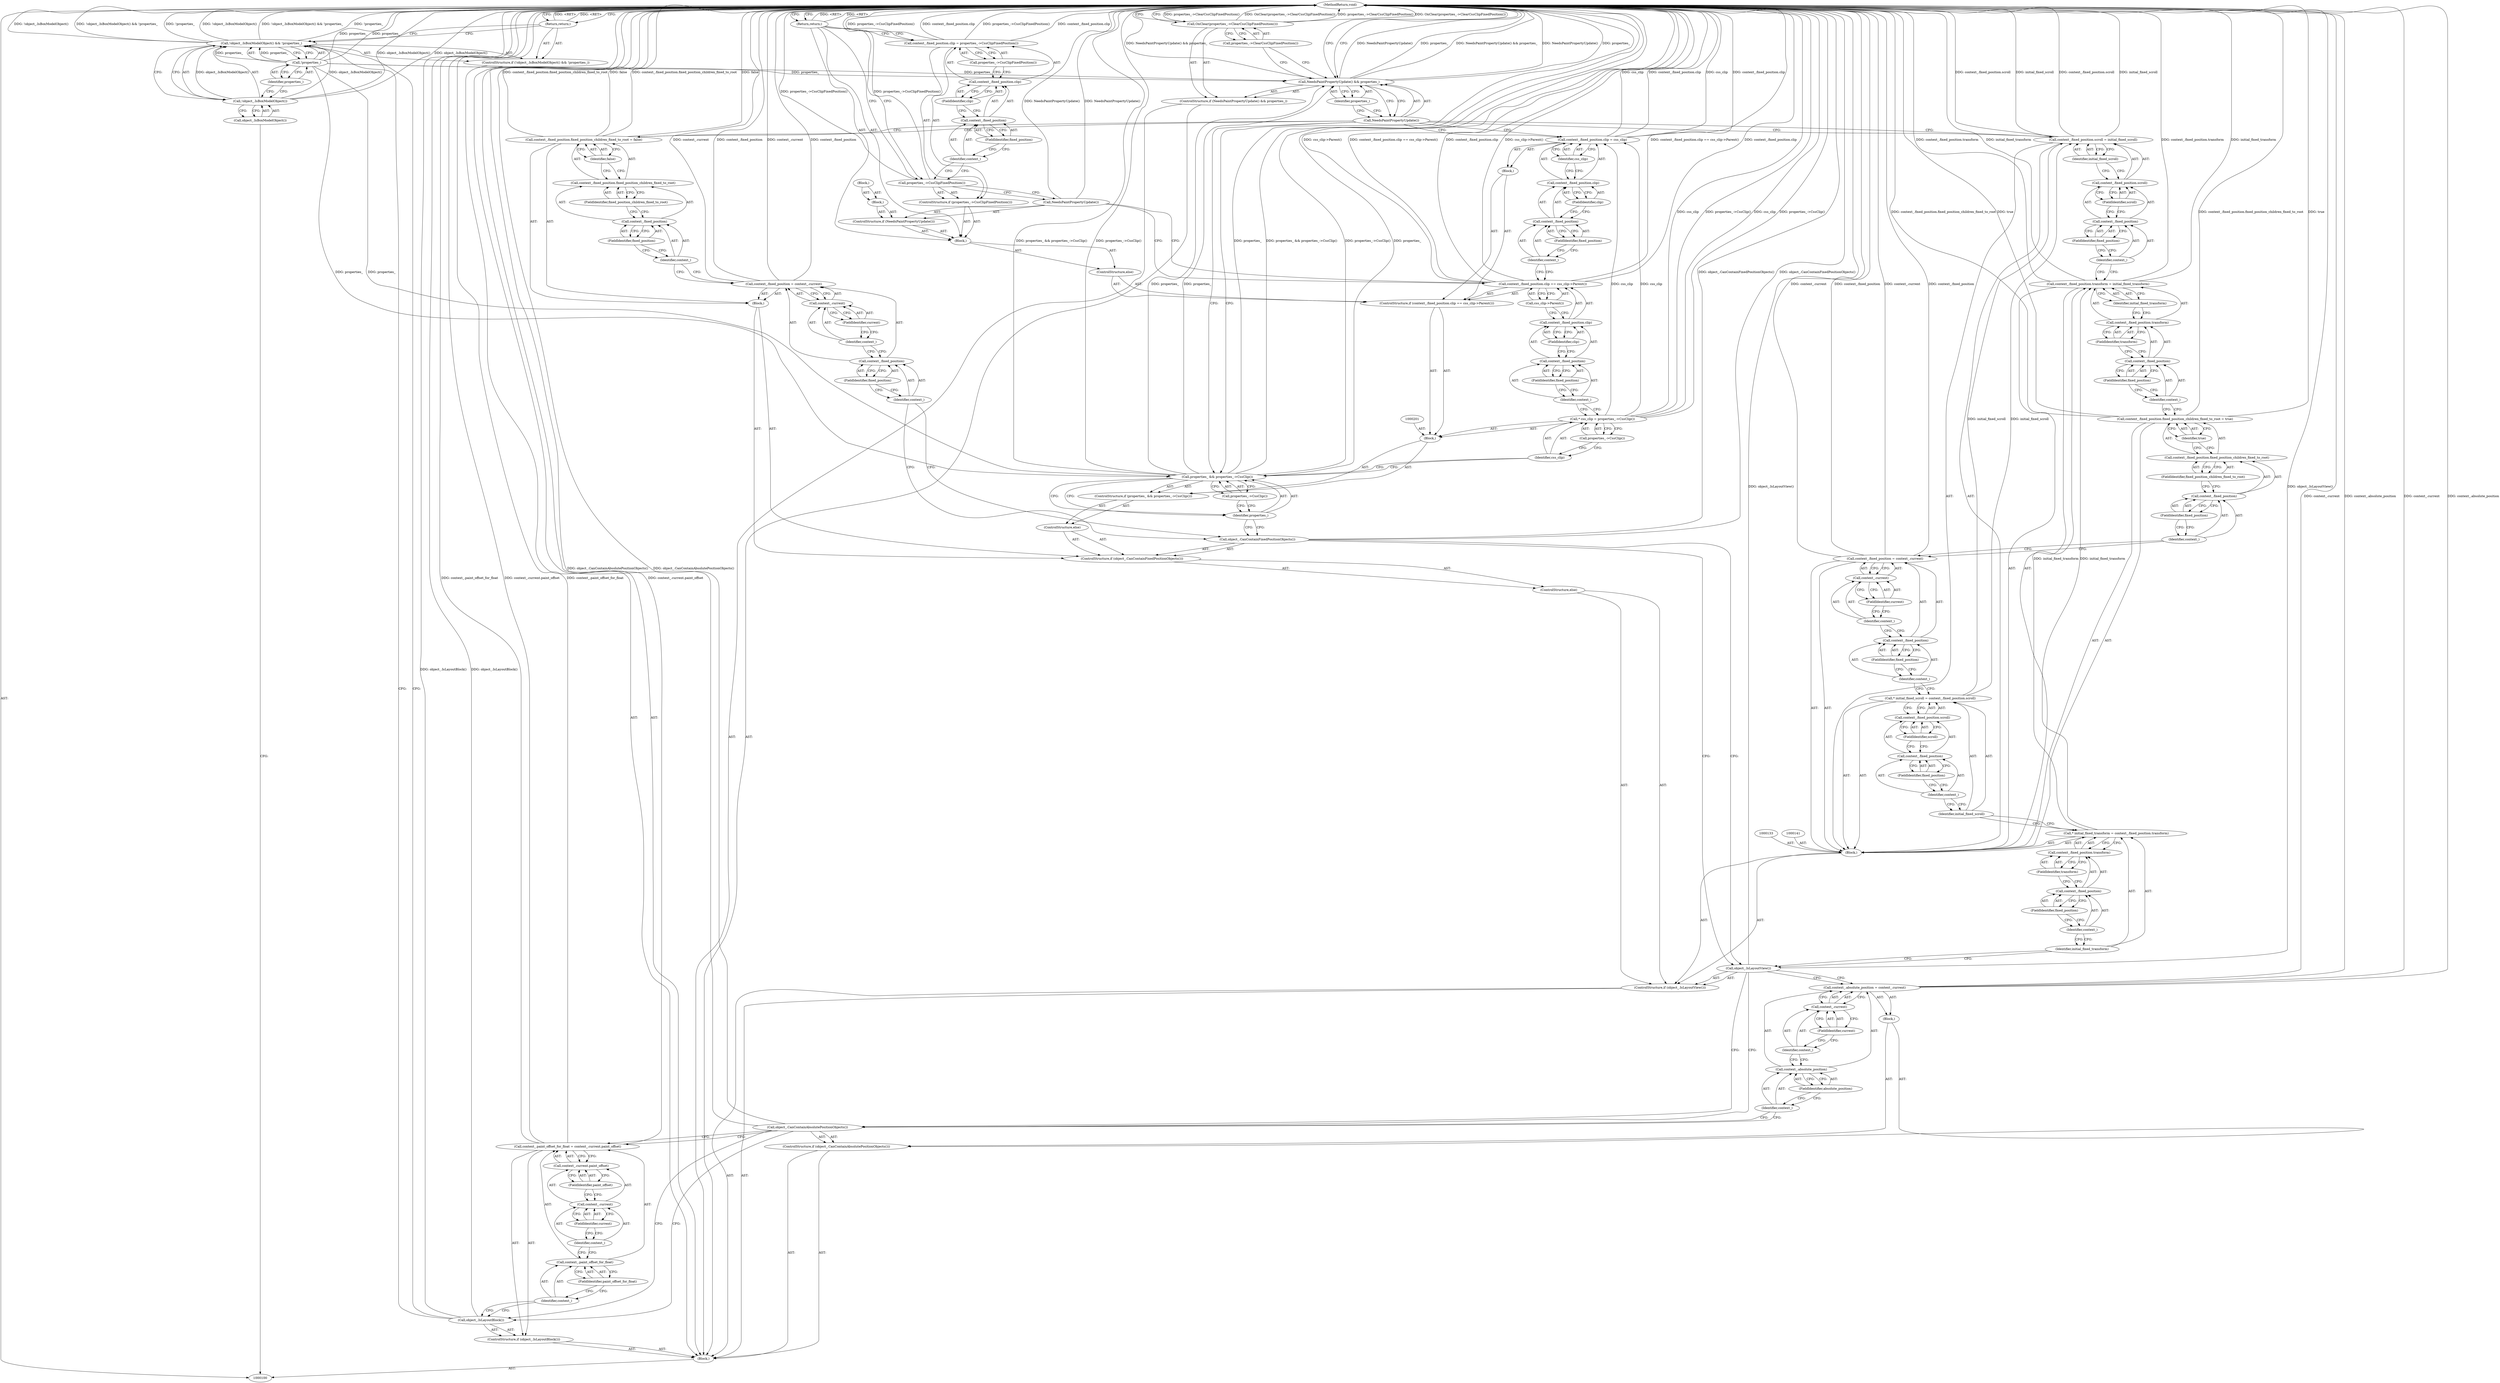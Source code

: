 digraph "0_Chrome_f911e11e7f6b5c0d6f5ee694a9871de6619889f7_8" {
"1000243" [label="(MethodReturn,void)"];
"1000101" [label="(Block,)"];
"1000130" [label="(ControlStructure,if (object_.IsLayoutView()))"];
"1000131" [label="(Call,object_.IsLayoutView())"];
"1000134" [label="(Call,* initial_fixed_transform = context_.fixed_position.transform)"];
"1000135" [label="(Identifier,initial_fixed_transform)"];
"1000136" [label="(Call,context_.fixed_position.transform)"];
"1000137" [label="(Call,context_.fixed_position)"];
"1000138" [label="(Identifier,context_)"];
"1000139" [label="(FieldIdentifier,fixed_position)"];
"1000140" [label="(FieldIdentifier,transform)"];
"1000142" [label="(Call,* initial_fixed_scroll = context_.fixed_position.scroll)"];
"1000143" [label="(Identifier,initial_fixed_scroll)"];
"1000144" [label="(Call,context_.fixed_position.scroll)"];
"1000145" [label="(Call,context_.fixed_position)"];
"1000146" [label="(Identifier,context_)"];
"1000132" [label="(Block,)"];
"1000147" [label="(FieldIdentifier,fixed_position)"];
"1000148" [label="(FieldIdentifier,scroll)"];
"1000152" [label="(FieldIdentifier,fixed_position)"];
"1000153" [label="(Call,context_.current)"];
"1000154" [label="(Identifier,context_)"];
"1000155" [label="(FieldIdentifier,current)"];
"1000149" [label="(Call,context_.fixed_position = context_.current)"];
"1000150" [label="(Call,context_.fixed_position)"];
"1000151" [label="(Identifier,context_)"];
"1000160" [label="(FieldIdentifier,fixed_position)"];
"1000161" [label="(FieldIdentifier,fixed_position_children_fixed_to_root)"];
"1000156" [label="(Call,context_.fixed_position.fixed_position_children_fixed_to_root = true)"];
"1000157" [label="(Call,context_.fixed_position.fixed_position_children_fixed_to_root)"];
"1000158" [label="(Call,context_.fixed_position)"];
"1000159" [label="(Identifier,context_)"];
"1000162" [label="(Identifier,true)"];
"1000167" [label="(FieldIdentifier,fixed_position)"];
"1000168" [label="(FieldIdentifier,transform)"];
"1000163" [label="(Call,context_.fixed_position.transform = initial_fixed_transform)"];
"1000164" [label="(Call,context_.fixed_position.transform)"];
"1000165" [label="(Call,context_.fixed_position)"];
"1000166" [label="(Identifier,context_)"];
"1000169" [label="(Identifier,initial_fixed_transform)"];
"1000102" [label="(ControlStructure,if (!object_.IsBoxModelObject() && !properties_))"];
"1000106" [label="(Call,!properties_)"];
"1000107" [label="(Identifier,properties_)"];
"1000103" [label="(Call,!object_.IsBoxModelObject() && !properties_)"];
"1000104" [label="(Call,!object_.IsBoxModelObject())"];
"1000105" [label="(Call,object_.IsBoxModelObject())"];
"1000174" [label="(FieldIdentifier,fixed_position)"];
"1000175" [label="(FieldIdentifier,scroll)"];
"1000176" [label="(Identifier,initial_fixed_scroll)"];
"1000170" [label="(Call,context_.fixed_position.scroll = initial_fixed_scroll)"];
"1000171" [label="(Call,context_.fixed_position.scroll)"];
"1000172" [label="(Call,context_.fixed_position)"];
"1000173" [label="(Identifier,context_)"];
"1000179" [label="(Call,object_.CanContainFixedPositionObjects())"];
"1000177" [label="(ControlStructure,else)"];
"1000180" [label="(Block,)"];
"1000178" [label="(ControlStructure,if (object_.CanContainFixedPositionObjects()))"];
"1000184" [label="(FieldIdentifier,fixed_position)"];
"1000185" [label="(Call,context_.current)"];
"1000186" [label="(Identifier,context_)"];
"1000187" [label="(FieldIdentifier,current)"];
"1000181" [label="(Call,context_.fixed_position = context_.current)"];
"1000182" [label="(Call,context_.fixed_position)"];
"1000183" [label="(Identifier,context_)"];
"1000192" [label="(FieldIdentifier,fixed_position)"];
"1000193" [label="(FieldIdentifier,fixed_position_children_fixed_to_root)"];
"1000188" [label="(Call,context_.fixed_position.fixed_position_children_fixed_to_root = false)"];
"1000189" [label="(Call,context_.fixed_position.fixed_position_children_fixed_to_root)"];
"1000190" [label="(Call,context_.fixed_position)"];
"1000191" [label="(Identifier,context_)"];
"1000194" [label="(Identifier,false)"];
"1000197" [label="(Call,properties_ && properties_->CssClip())"];
"1000198" [label="(Identifier,properties_)"];
"1000199" [label="(Call,properties_->CssClip())"];
"1000195" [label="(ControlStructure,else)"];
"1000196" [label="(ControlStructure,if (properties_ && properties_->CssClip()))"];
"1000203" [label="(Identifier,css_clip)"];
"1000204" [label="(Call,properties_->CssClip())"];
"1000200" [label="(Block,)"];
"1000202" [label="(Call,* css_clip = properties_->CssClip())"];
"1000210" [label="(FieldIdentifier,fixed_position)"];
"1000211" [label="(FieldIdentifier,clip)"];
"1000205" [label="(ControlStructure,if (context_.fixed_position.clip == css_clip->Parent()))"];
"1000212" [label="(Call,css_clip->Parent())"];
"1000213" [label="(Block,)"];
"1000206" [label="(Call,context_.fixed_position.clip == css_clip->Parent())"];
"1000207" [label="(Call,context_.fixed_position.clip)"];
"1000208" [label="(Call,context_.fixed_position)"];
"1000209" [label="(Identifier,context_)"];
"1000218" [label="(FieldIdentifier,fixed_position)"];
"1000219" [label="(FieldIdentifier,clip)"];
"1000220" [label="(Identifier,css_clip)"];
"1000214" [label="(Call,context_.fixed_position.clip = css_clip)"];
"1000215" [label="(Call,context_.fixed_position.clip)"];
"1000216" [label="(Call,context_.fixed_position)"];
"1000217" [label="(Identifier,context_)"];
"1000222" [label="(Block,)"];
"1000221" [label="(ControlStructure,else)"];
"1000108" [label="(Return,return;)"];
"1000224" [label="(Call,NeedsPaintPropertyUpdate())"];
"1000225" [label="(Block,)"];
"1000223" [label="(ControlStructure,if (NeedsPaintPropertyUpdate()))"];
"1000226" [label="(Block,)"];
"1000228" [label="(Call,properties_->CssClipFixedPosition())"];
"1000227" [label="(ControlStructure,if (properties_->CssClipFixedPosition()))"];
"1000233" [label="(FieldIdentifier,fixed_position)"];
"1000234" [label="(FieldIdentifier,clip)"];
"1000235" [label="(Call,properties_->CssClipFixedPosition())"];
"1000229" [label="(Call,context_.fixed_position.clip = properties_->CssClipFixedPosition())"];
"1000230" [label="(Call,context_.fixed_position.clip)"];
"1000231" [label="(Call,context_.fixed_position)"];
"1000232" [label="(Identifier,context_)"];
"1000236" [label="(Return,return;)"];
"1000237" [label="(ControlStructure,if (NeedsPaintPropertyUpdate() && properties_))"];
"1000240" [label="(Identifier,properties_)"];
"1000238" [label="(Call,NeedsPaintPropertyUpdate() && properties_)"];
"1000239" [label="(Call,NeedsPaintPropertyUpdate())"];
"1000242" [label="(Call,properties_->ClearCssClipFixedPosition())"];
"1000241" [label="(Call,OnClear(properties_->ClearCssClipFixedPosition()))"];
"1000109" [label="(ControlStructure,if (object_.IsLayoutBlock()))"];
"1000110" [label="(Call,object_.IsLayoutBlock())"];
"1000114" [label="(FieldIdentifier,paint_offset_for_float)"];
"1000115" [label="(Call,context_.current.paint_offset)"];
"1000116" [label="(Call,context_.current)"];
"1000117" [label="(Identifier,context_)"];
"1000111" [label="(Call,context_.paint_offset_for_float = context_.current.paint_offset)"];
"1000112" [label="(Call,context_.paint_offset_for_float)"];
"1000113" [label="(Identifier,context_)"];
"1000118" [label="(FieldIdentifier,current)"];
"1000119" [label="(FieldIdentifier,paint_offset)"];
"1000120" [label="(ControlStructure,if (object_.CanContainAbsolutePositionObjects()))"];
"1000122" [label="(Block,)"];
"1000121" [label="(Call,object_.CanContainAbsolutePositionObjects())"];
"1000126" [label="(FieldIdentifier,absolute_position)"];
"1000127" [label="(Call,context_.current)"];
"1000128" [label="(Identifier,context_)"];
"1000123" [label="(Call,context_.absolute_position = context_.current)"];
"1000124" [label="(Call,context_.absolute_position)"];
"1000125" [label="(Identifier,context_)"];
"1000129" [label="(FieldIdentifier,current)"];
"1000243" -> "1000100"  [label="AST: "];
"1000243" -> "1000108"  [label="CFG: "];
"1000243" -> "1000236"  [label="CFG: "];
"1000243" -> "1000241"  [label="CFG: "];
"1000243" -> "1000238"  [label="CFG: "];
"1000236" -> "1000243"  [label="DDG: <RET>"];
"1000108" -> "1000243"  [label="DDG: <RET>"];
"1000163" -> "1000243"  [label="DDG: context_.fixed_position.transform"];
"1000163" -> "1000243"  [label="DDG: initial_fixed_transform"];
"1000188" -> "1000243"  [label="DDG: false"];
"1000188" -> "1000243"  [label="DDG: context_.fixed_position.fixed_position_children_fixed_to_root"];
"1000181" -> "1000243"  [label="DDG: context_.current"];
"1000181" -> "1000243"  [label="DDG: context_.fixed_position"];
"1000156" -> "1000243"  [label="DDG: context_.fixed_position.fixed_position_children_fixed_to_root"];
"1000156" -> "1000243"  [label="DDG: true"];
"1000104" -> "1000243"  [label="DDG: object_.IsBoxModelObject()"];
"1000111" -> "1000243"  [label="DDG: context_.paint_offset_for_float"];
"1000111" -> "1000243"  [label="DDG: context_.current.paint_offset"];
"1000206" -> "1000243"  [label="DDG: css_clip->Parent()"];
"1000206" -> "1000243"  [label="DDG: context_.fixed_position.clip == css_clip->Parent()"];
"1000206" -> "1000243"  [label="DDG: context_.fixed_position.clip"];
"1000110" -> "1000243"  [label="DDG: object_.IsLayoutBlock()"];
"1000103" -> "1000243"  [label="DDG: !properties_"];
"1000103" -> "1000243"  [label="DDG: !object_.IsBoxModelObject()"];
"1000103" -> "1000243"  [label="DDG: !object_.IsBoxModelObject() && !properties_"];
"1000106" -> "1000243"  [label="DDG: properties_"];
"1000238" -> "1000243"  [label="DDG: NeedsPaintPropertyUpdate()"];
"1000238" -> "1000243"  [label="DDG: properties_"];
"1000238" -> "1000243"  [label="DDG: NeedsPaintPropertyUpdate() && properties_"];
"1000229" -> "1000243"  [label="DDG: properties_->CssClipFixedPosition()"];
"1000229" -> "1000243"  [label="DDG: context_.fixed_position.clip"];
"1000179" -> "1000243"  [label="DDG: object_.CanContainFixedPositionObjects()"];
"1000228" -> "1000243"  [label="DDG: properties_->CssClipFixedPosition()"];
"1000202" -> "1000243"  [label="DDG: css_clip"];
"1000202" -> "1000243"  [label="DDG: properties_->CssClip()"];
"1000121" -> "1000243"  [label="DDG: object_.CanContainAbsolutePositionObjects()"];
"1000170" -> "1000243"  [label="DDG: initial_fixed_scroll"];
"1000170" -> "1000243"  [label="DDG: context_.fixed_position.scroll"];
"1000123" -> "1000243"  [label="DDG: context_.current"];
"1000123" -> "1000243"  [label="DDG: context_.absolute_position"];
"1000149" -> "1000243"  [label="DDG: context_.current"];
"1000149" -> "1000243"  [label="DDG: context_.fixed_position"];
"1000197" -> "1000243"  [label="DDG: properties_ && properties_->CssClip()"];
"1000197" -> "1000243"  [label="DDG: properties_->CssClip()"];
"1000197" -> "1000243"  [label="DDG: properties_"];
"1000241" -> "1000243"  [label="DDG: properties_->ClearCssClipFixedPosition()"];
"1000241" -> "1000243"  [label="DDG: OnClear(properties_->ClearCssClipFixedPosition())"];
"1000214" -> "1000243"  [label="DDG: css_clip"];
"1000214" -> "1000243"  [label="DDG: context_.fixed_position.clip"];
"1000224" -> "1000243"  [label="DDG: NeedsPaintPropertyUpdate()"];
"1000131" -> "1000243"  [label="DDG: object_.IsLayoutView()"];
"1000101" -> "1000100"  [label="AST: "];
"1000102" -> "1000101"  [label="AST: "];
"1000109" -> "1000101"  [label="AST: "];
"1000120" -> "1000101"  [label="AST: "];
"1000130" -> "1000101"  [label="AST: "];
"1000237" -> "1000101"  [label="AST: "];
"1000130" -> "1000101"  [label="AST: "];
"1000131" -> "1000130"  [label="AST: "];
"1000132" -> "1000130"  [label="AST: "];
"1000177" -> "1000130"  [label="AST: "];
"1000131" -> "1000130"  [label="AST: "];
"1000131" -> "1000123"  [label="CFG: "];
"1000131" -> "1000121"  [label="CFG: "];
"1000135" -> "1000131"  [label="CFG: "];
"1000179" -> "1000131"  [label="CFG: "];
"1000131" -> "1000243"  [label="DDG: object_.IsLayoutView()"];
"1000134" -> "1000132"  [label="AST: "];
"1000134" -> "1000136"  [label="CFG: "];
"1000135" -> "1000134"  [label="AST: "];
"1000136" -> "1000134"  [label="AST: "];
"1000143" -> "1000134"  [label="CFG: "];
"1000134" -> "1000163"  [label="DDG: initial_fixed_transform"];
"1000135" -> "1000134"  [label="AST: "];
"1000135" -> "1000131"  [label="CFG: "];
"1000138" -> "1000135"  [label="CFG: "];
"1000136" -> "1000134"  [label="AST: "];
"1000136" -> "1000140"  [label="CFG: "];
"1000137" -> "1000136"  [label="AST: "];
"1000140" -> "1000136"  [label="AST: "];
"1000134" -> "1000136"  [label="CFG: "];
"1000137" -> "1000136"  [label="AST: "];
"1000137" -> "1000139"  [label="CFG: "];
"1000138" -> "1000137"  [label="AST: "];
"1000139" -> "1000137"  [label="AST: "];
"1000140" -> "1000137"  [label="CFG: "];
"1000138" -> "1000137"  [label="AST: "];
"1000138" -> "1000135"  [label="CFG: "];
"1000139" -> "1000138"  [label="CFG: "];
"1000139" -> "1000137"  [label="AST: "];
"1000139" -> "1000138"  [label="CFG: "];
"1000137" -> "1000139"  [label="CFG: "];
"1000140" -> "1000136"  [label="AST: "];
"1000140" -> "1000137"  [label="CFG: "];
"1000136" -> "1000140"  [label="CFG: "];
"1000142" -> "1000132"  [label="AST: "];
"1000142" -> "1000144"  [label="CFG: "];
"1000143" -> "1000142"  [label="AST: "];
"1000144" -> "1000142"  [label="AST: "];
"1000151" -> "1000142"  [label="CFG: "];
"1000142" -> "1000170"  [label="DDG: initial_fixed_scroll"];
"1000143" -> "1000142"  [label="AST: "];
"1000143" -> "1000134"  [label="CFG: "];
"1000146" -> "1000143"  [label="CFG: "];
"1000144" -> "1000142"  [label="AST: "];
"1000144" -> "1000148"  [label="CFG: "];
"1000145" -> "1000144"  [label="AST: "];
"1000148" -> "1000144"  [label="AST: "];
"1000142" -> "1000144"  [label="CFG: "];
"1000145" -> "1000144"  [label="AST: "];
"1000145" -> "1000147"  [label="CFG: "];
"1000146" -> "1000145"  [label="AST: "];
"1000147" -> "1000145"  [label="AST: "];
"1000148" -> "1000145"  [label="CFG: "];
"1000146" -> "1000145"  [label="AST: "];
"1000146" -> "1000143"  [label="CFG: "];
"1000147" -> "1000146"  [label="CFG: "];
"1000132" -> "1000130"  [label="AST: "];
"1000133" -> "1000132"  [label="AST: "];
"1000134" -> "1000132"  [label="AST: "];
"1000141" -> "1000132"  [label="AST: "];
"1000142" -> "1000132"  [label="AST: "];
"1000149" -> "1000132"  [label="AST: "];
"1000156" -> "1000132"  [label="AST: "];
"1000163" -> "1000132"  [label="AST: "];
"1000170" -> "1000132"  [label="AST: "];
"1000147" -> "1000145"  [label="AST: "];
"1000147" -> "1000146"  [label="CFG: "];
"1000145" -> "1000147"  [label="CFG: "];
"1000148" -> "1000144"  [label="AST: "];
"1000148" -> "1000145"  [label="CFG: "];
"1000144" -> "1000148"  [label="CFG: "];
"1000152" -> "1000150"  [label="AST: "];
"1000152" -> "1000151"  [label="CFG: "];
"1000150" -> "1000152"  [label="CFG: "];
"1000153" -> "1000149"  [label="AST: "];
"1000153" -> "1000155"  [label="CFG: "];
"1000154" -> "1000153"  [label="AST: "];
"1000155" -> "1000153"  [label="AST: "];
"1000149" -> "1000153"  [label="CFG: "];
"1000154" -> "1000153"  [label="AST: "];
"1000154" -> "1000150"  [label="CFG: "];
"1000155" -> "1000154"  [label="CFG: "];
"1000155" -> "1000153"  [label="AST: "];
"1000155" -> "1000154"  [label="CFG: "];
"1000153" -> "1000155"  [label="CFG: "];
"1000149" -> "1000132"  [label="AST: "];
"1000149" -> "1000153"  [label="CFG: "];
"1000150" -> "1000149"  [label="AST: "];
"1000153" -> "1000149"  [label="AST: "];
"1000159" -> "1000149"  [label="CFG: "];
"1000149" -> "1000243"  [label="DDG: context_.current"];
"1000149" -> "1000243"  [label="DDG: context_.fixed_position"];
"1000150" -> "1000149"  [label="AST: "];
"1000150" -> "1000152"  [label="CFG: "];
"1000151" -> "1000150"  [label="AST: "];
"1000152" -> "1000150"  [label="AST: "];
"1000154" -> "1000150"  [label="CFG: "];
"1000151" -> "1000150"  [label="AST: "];
"1000151" -> "1000142"  [label="CFG: "];
"1000152" -> "1000151"  [label="CFG: "];
"1000160" -> "1000158"  [label="AST: "];
"1000160" -> "1000159"  [label="CFG: "];
"1000158" -> "1000160"  [label="CFG: "];
"1000161" -> "1000157"  [label="AST: "];
"1000161" -> "1000158"  [label="CFG: "];
"1000157" -> "1000161"  [label="CFG: "];
"1000156" -> "1000132"  [label="AST: "];
"1000156" -> "1000162"  [label="CFG: "];
"1000157" -> "1000156"  [label="AST: "];
"1000162" -> "1000156"  [label="AST: "];
"1000166" -> "1000156"  [label="CFG: "];
"1000156" -> "1000243"  [label="DDG: context_.fixed_position.fixed_position_children_fixed_to_root"];
"1000156" -> "1000243"  [label="DDG: true"];
"1000157" -> "1000156"  [label="AST: "];
"1000157" -> "1000161"  [label="CFG: "];
"1000158" -> "1000157"  [label="AST: "];
"1000161" -> "1000157"  [label="AST: "];
"1000162" -> "1000157"  [label="CFG: "];
"1000158" -> "1000157"  [label="AST: "];
"1000158" -> "1000160"  [label="CFG: "];
"1000159" -> "1000158"  [label="AST: "];
"1000160" -> "1000158"  [label="AST: "];
"1000161" -> "1000158"  [label="CFG: "];
"1000159" -> "1000158"  [label="AST: "];
"1000159" -> "1000149"  [label="CFG: "];
"1000160" -> "1000159"  [label="CFG: "];
"1000162" -> "1000156"  [label="AST: "];
"1000162" -> "1000157"  [label="CFG: "];
"1000156" -> "1000162"  [label="CFG: "];
"1000167" -> "1000165"  [label="AST: "];
"1000167" -> "1000166"  [label="CFG: "];
"1000165" -> "1000167"  [label="CFG: "];
"1000168" -> "1000164"  [label="AST: "];
"1000168" -> "1000165"  [label="CFG: "];
"1000164" -> "1000168"  [label="CFG: "];
"1000163" -> "1000132"  [label="AST: "];
"1000163" -> "1000169"  [label="CFG: "];
"1000164" -> "1000163"  [label="AST: "];
"1000169" -> "1000163"  [label="AST: "];
"1000173" -> "1000163"  [label="CFG: "];
"1000163" -> "1000243"  [label="DDG: context_.fixed_position.transform"];
"1000163" -> "1000243"  [label="DDG: initial_fixed_transform"];
"1000134" -> "1000163"  [label="DDG: initial_fixed_transform"];
"1000164" -> "1000163"  [label="AST: "];
"1000164" -> "1000168"  [label="CFG: "];
"1000165" -> "1000164"  [label="AST: "];
"1000168" -> "1000164"  [label="AST: "];
"1000169" -> "1000164"  [label="CFG: "];
"1000165" -> "1000164"  [label="AST: "];
"1000165" -> "1000167"  [label="CFG: "];
"1000166" -> "1000165"  [label="AST: "];
"1000167" -> "1000165"  [label="AST: "];
"1000168" -> "1000165"  [label="CFG: "];
"1000166" -> "1000165"  [label="AST: "];
"1000166" -> "1000156"  [label="CFG: "];
"1000167" -> "1000166"  [label="CFG: "];
"1000169" -> "1000163"  [label="AST: "];
"1000169" -> "1000164"  [label="CFG: "];
"1000163" -> "1000169"  [label="CFG: "];
"1000102" -> "1000101"  [label="AST: "];
"1000103" -> "1000102"  [label="AST: "];
"1000108" -> "1000102"  [label="AST: "];
"1000106" -> "1000103"  [label="AST: "];
"1000106" -> "1000107"  [label="CFG: "];
"1000107" -> "1000106"  [label="AST: "];
"1000103" -> "1000106"  [label="CFG: "];
"1000106" -> "1000243"  [label="DDG: properties_"];
"1000106" -> "1000103"  [label="DDG: properties_"];
"1000106" -> "1000197"  [label="DDG: properties_"];
"1000106" -> "1000238"  [label="DDG: properties_"];
"1000107" -> "1000106"  [label="AST: "];
"1000107" -> "1000104"  [label="CFG: "];
"1000106" -> "1000107"  [label="CFG: "];
"1000103" -> "1000102"  [label="AST: "];
"1000103" -> "1000104"  [label="CFG: "];
"1000103" -> "1000106"  [label="CFG: "];
"1000104" -> "1000103"  [label="AST: "];
"1000106" -> "1000103"  [label="AST: "];
"1000108" -> "1000103"  [label="CFG: "];
"1000110" -> "1000103"  [label="CFG: "];
"1000103" -> "1000243"  [label="DDG: !properties_"];
"1000103" -> "1000243"  [label="DDG: !object_.IsBoxModelObject()"];
"1000103" -> "1000243"  [label="DDG: !object_.IsBoxModelObject() && !properties_"];
"1000104" -> "1000103"  [label="DDG: object_.IsBoxModelObject()"];
"1000106" -> "1000103"  [label="DDG: properties_"];
"1000104" -> "1000103"  [label="AST: "];
"1000104" -> "1000105"  [label="CFG: "];
"1000105" -> "1000104"  [label="AST: "];
"1000107" -> "1000104"  [label="CFG: "];
"1000103" -> "1000104"  [label="CFG: "];
"1000104" -> "1000243"  [label="DDG: object_.IsBoxModelObject()"];
"1000104" -> "1000103"  [label="DDG: object_.IsBoxModelObject()"];
"1000105" -> "1000104"  [label="AST: "];
"1000105" -> "1000100"  [label="CFG: "];
"1000104" -> "1000105"  [label="CFG: "];
"1000174" -> "1000172"  [label="AST: "];
"1000174" -> "1000173"  [label="CFG: "];
"1000172" -> "1000174"  [label="CFG: "];
"1000175" -> "1000171"  [label="AST: "];
"1000175" -> "1000172"  [label="CFG: "];
"1000171" -> "1000175"  [label="CFG: "];
"1000176" -> "1000170"  [label="AST: "];
"1000176" -> "1000171"  [label="CFG: "];
"1000170" -> "1000176"  [label="CFG: "];
"1000170" -> "1000132"  [label="AST: "];
"1000170" -> "1000176"  [label="CFG: "];
"1000171" -> "1000170"  [label="AST: "];
"1000176" -> "1000170"  [label="AST: "];
"1000239" -> "1000170"  [label="CFG: "];
"1000170" -> "1000243"  [label="DDG: initial_fixed_scroll"];
"1000170" -> "1000243"  [label="DDG: context_.fixed_position.scroll"];
"1000142" -> "1000170"  [label="DDG: initial_fixed_scroll"];
"1000171" -> "1000170"  [label="AST: "];
"1000171" -> "1000175"  [label="CFG: "];
"1000172" -> "1000171"  [label="AST: "];
"1000175" -> "1000171"  [label="AST: "];
"1000176" -> "1000171"  [label="CFG: "];
"1000172" -> "1000171"  [label="AST: "];
"1000172" -> "1000174"  [label="CFG: "];
"1000173" -> "1000172"  [label="AST: "];
"1000174" -> "1000172"  [label="AST: "];
"1000175" -> "1000172"  [label="CFG: "];
"1000173" -> "1000172"  [label="AST: "];
"1000173" -> "1000163"  [label="CFG: "];
"1000174" -> "1000173"  [label="CFG: "];
"1000179" -> "1000178"  [label="AST: "];
"1000179" -> "1000131"  [label="CFG: "];
"1000183" -> "1000179"  [label="CFG: "];
"1000198" -> "1000179"  [label="CFG: "];
"1000179" -> "1000243"  [label="DDG: object_.CanContainFixedPositionObjects()"];
"1000177" -> "1000130"  [label="AST: "];
"1000178" -> "1000177"  [label="AST: "];
"1000180" -> "1000178"  [label="AST: "];
"1000181" -> "1000180"  [label="AST: "];
"1000188" -> "1000180"  [label="AST: "];
"1000178" -> "1000177"  [label="AST: "];
"1000179" -> "1000178"  [label="AST: "];
"1000180" -> "1000178"  [label="AST: "];
"1000195" -> "1000178"  [label="AST: "];
"1000184" -> "1000182"  [label="AST: "];
"1000184" -> "1000183"  [label="CFG: "];
"1000182" -> "1000184"  [label="CFG: "];
"1000185" -> "1000181"  [label="AST: "];
"1000185" -> "1000187"  [label="CFG: "];
"1000186" -> "1000185"  [label="AST: "];
"1000187" -> "1000185"  [label="AST: "];
"1000181" -> "1000185"  [label="CFG: "];
"1000186" -> "1000185"  [label="AST: "];
"1000186" -> "1000182"  [label="CFG: "];
"1000187" -> "1000186"  [label="CFG: "];
"1000187" -> "1000185"  [label="AST: "];
"1000187" -> "1000186"  [label="CFG: "];
"1000185" -> "1000187"  [label="CFG: "];
"1000181" -> "1000180"  [label="AST: "];
"1000181" -> "1000185"  [label="CFG: "];
"1000182" -> "1000181"  [label="AST: "];
"1000185" -> "1000181"  [label="AST: "];
"1000191" -> "1000181"  [label="CFG: "];
"1000181" -> "1000243"  [label="DDG: context_.current"];
"1000181" -> "1000243"  [label="DDG: context_.fixed_position"];
"1000182" -> "1000181"  [label="AST: "];
"1000182" -> "1000184"  [label="CFG: "];
"1000183" -> "1000182"  [label="AST: "];
"1000184" -> "1000182"  [label="AST: "];
"1000186" -> "1000182"  [label="CFG: "];
"1000183" -> "1000182"  [label="AST: "];
"1000183" -> "1000179"  [label="CFG: "];
"1000184" -> "1000183"  [label="CFG: "];
"1000192" -> "1000190"  [label="AST: "];
"1000192" -> "1000191"  [label="CFG: "];
"1000190" -> "1000192"  [label="CFG: "];
"1000193" -> "1000189"  [label="AST: "];
"1000193" -> "1000190"  [label="CFG: "];
"1000189" -> "1000193"  [label="CFG: "];
"1000188" -> "1000180"  [label="AST: "];
"1000188" -> "1000194"  [label="CFG: "];
"1000189" -> "1000188"  [label="AST: "];
"1000194" -> "1000188"  [label="AST: "];
"1000239" -> "1000188"  [label="CFG: "];
"1000188" -> "1000243"  [label="DDG: false"];
"1000188" -> "1000243"  [label="DDG: context_.fixed_position.fixed_position_children_fixed_to_root"];
"1000189" -> "1000188"  [label="AST: "];
"1000189" -> "1000193"  [label="CFG: "];
"1000190" -> "1000189"  [label="AST: "];
"1000193" -> "1000189"  [label="AST: "];
"1000194" -> "1000189"  [label="CFG: "];
"1000190" -> "1000189"  [label="AST: "];
"1000190" -> "1000192"  [label="CFG: "];
"1000191" -> "1000190"  [label="AST: "];
"1000192" -> "1000190"  [label="AST: "];
"1000193" -> "1000190"  [label="CFG: "];
"1000191" -> "1000190"  [label="AST: "];
"1000191" -> "1000181"  [label="CFG: "];
"1000192" -> "1000191"  [label="CFG: "];
"1000194" -> "1000188"  [label="AST: "];
"1000194" -> "1000189"  [label="CFG: "];
"1000188" -> "1000194"  [label="CFG: "];
"1000197" -> "1000196"  [label="AST: "];
"1000197" -> "1000198"  [label="CFG: "];
"1000197" -> "1000199"  [label="CFG: "];
"1000198" -> "1000197"  [label="AST: "];
"1000199" -> "1000197"  [label="AST: "];
"1000203" -> "1000197"  [label="CFG: "];
"1000239" -> "1000197"  [label="CFG: "];
"1000197" -> "1000243"  [label="DDG: properties_ && properties_->CssClip()"];
"1000197" -> "1000243"  [label="DDG: properties_->CssClip()"];
"1000197" -> "1000243"  [label="DDG: properties_"];
"1000106" -> "1000197"  [label="DDG: properties_"];
"1000197" -> "1000238"  [label="DDG: properties_"];
"1000198" -> "1000197"  [label="AST: "];
"1000198" -> "1000179"  [label="CFG: "];
"1000199" -> "1000198"  [label="CFG: "];
"1000197" -> "1000198"  [label="CFG: "];
"1000199" -> "1000197"  [label="AST: "];
"1000199" -> "1000198"  [label="CFG: "];
"1000197" -> "1000199"  [label="CFG: "];
"1000195" -> "1000178"  [label="AST: "];
"1000196" -> "1000195"  [label="AST: "];
"1000196" -> "1000195"  [label="AST: "];
"1000197" -> "1000196"  [label="AST: "];
"1000200" -> "1000196"  [label="AST: "];
"1000203" -> "1000202"  [label="AST: "];
"1000203" -> "1000197"  [label="CFG: "];
"1000204" -> "1000203"  [label="CFG: "];
"1000204" -> "1000202"  [label="AST: "];
"1000204" -> "1000203"  [label="CFG: "];
"1000202" -> "1000204"  [label="CFG: "];
"1000200" -> "1000196"  [label="AST: "];
"1000201" -> "1000200"  [label="AST: "];
"1000202" -> "1000200"  [label="AST: "];
"1000205" -> "1000200"  [label="AST: "];
"1000202" -> "1000200"  [label="AST: "];
"1000202" -> "1000204"  [label="CFG: "];
"1000203" -> "1000202"  [label="AST: "];
"1000204" -> "1000202"  [label="AST: "];
"1000209" -> "1000202"  [label="CFG: "];
"1000202" -> "1000243"  [label="DDG: css_clip"];
"1000202" -> "1000243"  [label="DDG: properties_->CssClip()"];
"1000202" -> "1000214"  [label="DDG: css_clip"];
"1000210" -> "1000208"  [label="AST: "];
"1000210" -> "1000209"  [label="CFG: "];
"1000208" -> "1000210"  [label="CFG: "];
"1000211" -> "1000207"  [label="AST: "];
"1000211" -> "1000208"  [label="CFG: "];
"1000207" -> "1000211"  [label="CFG: "];
"1000205" -> "1000200"  [label="AST: "];
"1000206" -> "1000205"  [label="AST: "];
"1000213" -> "1000205"  [label="AST: "];
"1000221" -> "1000205"  [label="AST: "];
"1000212" -> "1000206"  [label="AST: "];
"1000212" -> "1000207"  [label="CFG: "];
"1000206" -> "1000212"  [label="CFG: "];
"1000213" -> "1000205"  [label="AST: "];
"1000214" -> "1000213"  [label="AST: "];
"1000206" -> "1000205"  [label="AST: "];
"1000206" -> "1000212"  [label="CFG: "];
"1000207" -> "1000206"  [label="AST: "];
"1000212" -> "1000206"  [label="AST: "];
"1000217" -> "1000206"  [label="CFG: "];
"1000224" -> "1000206"  [label="CFG: "];
"1000206" -> "1000243"  [label="DDG: css_clip->Parent()"];
"1000206" -> "1000243"  [label="DDG: context_.fixed_position.clip == css_clip->Parent()"];
"1000206" -> "1000243"  [label="DDG: context_.fixed_position.clip"];
"1000207" -> "1000206"  [label="AST: "];
"1000207" -> "1000211"  [label="CFG: "];
"1000208" -> "1000207"  [label="AST: "];
"1000211" -> "1000207"  [label="AST: "];
"1000212" -> "1000207"  [label="CFG: "];
"1000208" -> "1000207"  [label="AST: "];
"1000208" -> "1000210"  [label="CFG: "];
"1000209" -> "1000208"  [label="AST: "];
"1000210" -> "1000208"  [label="AST: "];
"1000211" -> "1000208"  [label="CFG: "];
"1000209" -> "1000208"  [label="AST: "];
"1000209" -> "1000202"  [label="CFG: "];
"1000210" -> "1000209"  [label="CFG: "];
"1000218" -> "1000216"  [label="AST: "];
"1000218" -> "1000217"  [label="CFG: "];
"1000216" -> "1000218"  [label="CFG: "];
"1000219" -> "1000215"  [label="AST: "];
"1000219" -> "1000216"  [label="CFG: "];
"1000215" -> "1000219"  [label="CFG: "];
"1000220" -> "1000214"  [label="AST: "];
"1000220" -> "1000215"  [label="CFG: "];
"1000214" -> "1000220"  [label="CFG: "];
"1000214" -> "1000213"  [label="AST: "];
"1000214" -> "1000220"  [label="CFG: "];
"1000215" -> "1000214"  [label="AST: "];
"1000220" -> "1000214"  [label="AST: "];
"1000239" -> "1000214"  [label="CFG: "];
"1000214" -> "1000243"  [label="DDG: css_clip"];
"1000214" -> "1000243"  [label="DDG: context_.fixed_position.clip"];
"1000202" -> "1000214"  [label="DDG: css_clip"];
"1000215" -> "1000214"  [label="AST: "];
"1000215" -> "1000219"  [label="CFG: "];
"1000216" -> "1000215"  [label="AST: "];
"1000219" -> "1000215"  [label="AST: "];
"1000220" -> "1000215"  [label="CFG: "];
"1000216" -> "1000215"  [label="AST: "];
"1000216" -> "1000218"  [label="CFG: "];
"1000217" -> "1000216"  [label="AST: "];
"1000218" -> "1000216"  [label="AST: "];
"1000219" -> "1000216"  [label="CFG: "];
"1000217" -> "1000216"  [label="AST: "];
"1000217" -> "1000206"  [label="CFG: "];
"1000218" -> "1000217"  [label="CFG: "];
"1000222" -> "1000221"  [label="AST: "];
"1000223" -> "1000222"  [label="AST: "];
"1000227" -> "1000222"  [label="AST: "];
"1000236" -> "1000222"  [label="AST: "];
"1000221" -> "1000205"  [label="AST: "];
"1000222" -> "1000221"  [label="AST: "];
"1000108" -> "1000102"  [label="AST: "];
"1000108" -> "1000103"  [label="CFG: "];
"1000243" -> "1000108"  [label="CFG: "];
"1000108" -> "1000243"  [label="DDG: <RET>"];
"1000224" -> "1000223"  [label="AST: "];
"1000224" -> "1000206"  [label="CFG: "];
"1000228" -> "1000224"  [label="CFG: "];
"1000224" -> "1000243"  [label="DDG: NeedsPaintPropertyUpdate()"];
"1000225" -> "1000223"  [label="AST: "];
"1000226" -> "1000225"  [label="AST: "];
"1000223" -> "1000222"  [label="AST: "];
"1000224" -> "1000223"  [label="AST: "];
"1000225" -> "1000223"  [label="AST: "];
"1000226" -> "1000225"  [label="AST: "];
"1000228" -> "1000227"  [label="AST: "];
"1000228" -> "1000224"  [label="CFG: "];
"1000232" -> "1000228"  [label="CFG: "];
"1000236" -> "1000228"  [label="CFG: "];
"1000228" -> "1000243"  [label="DDG: properties_->CssClipFixedPosition()"];
"1000227" -> "1000222"  [label="AST: "];
"1000228" -> "1000227"  [label="AST: "];
"1000229" -> "1000227"  [label="AST: "];
"1000233" -> "1000231"  [label="AST: "];
"1000233" -> "1000232"  [label="CFG: "];
"1000231" -> "1000233"  [label="CFG: "];
"1000234" -> "1000230"  [label="AST: "];
"1000234" -> "1000231"  [label="CFG: "];
"1000230" -> "1000234"  [label="CFG: "];
"1000235" -> "1000229"  [label="AST: "];
"1000235" -> "1000230"  [label="CFG: "];
"1000229" -> "1000235"  [label="CFG: "];
"1000229" -> "1000227"  [label="AST: "];
"1000229" -> "1000235"  [label="CFG: "];
"1000230" -> "1000229"  [label="AST: "];
"1000235" -> "1000229"  [label="AST: "];
"1000236" -> "1000229"  [label="CFG: "];
"1000229" -> "1000243"  [label="DDG: properties_->CssClipFixedPosition()"];
"1000229" -> "1000243"  [label="DDG: context_.fixed_position.clip"];
"1000230" -> "1000229"  [label="AST: "];
"1000230" -> "1000234"  [label="CFG: "];
"1000231" -> "1000230"  [label="AST: "];
"1000234" -> "1000230"  [label="AST: "];
"1000235" -> "1000230"  [label="CFG: "];
"1000231" -> "1000230"  [label="AST: "];
"1000231" -> "1000233"  [label="CFG: "];
"1000232" -> "1000231"  [label="AST: "];
"1000233" -> "1000231"  [label="AST: "];
"1000234" -> "1000231"  [label="CFG: "];
"1000232" -> "1000231"  [label="AST: "];
"1000232" -> "1000228"  [label="CFG: "];
"1000233" -> "1000232"  [label="CFG: "];
"1000236" -> "1000222"  [label="AST: "];
"1000236" -> "1000229"  [label="CFG: "];
"1000236" -> "1000228"  [label="CFG: "];
"1000243" -> "1000236"  [label="CFG: "];
"1000236" -> "1000243"  [label="DDG: <RET>"];
"1000237" -> "1000101"  [label="AST: "];
"1000238" -> "1000237"  [label="AST: "];
"1000241" -> "1000237"  [label="AST: "];
"1000240" -> "1000238"  [label="AST: "];
"1000240" -> "1000239"  [label="CFG: "];
"1000238" -> "1000240"  [label="CFG: "];
"1000238" -> "1000237"  [label="AST: "];
"1000238" -> "1000239"  [label="CFG: "];
"1000238" -> "1000240"  [label="CFG: "];
"1000239" -> "1000238"  [label="AST: "];
"1000240" -> "1000238"  [label="AST: "];
"1000242" -> "1000238"  [label="CFG: "];
"1000243" -> "1000238"  [label="CFG: "];
"1000238" -> "1000243"  [label="DDG: NeedsPaintPropertyUpdate()"];
"1000238" -> "1000243"  [label="DDG: properties_"];
"1000238" -> "1000243"  [label="DDG: NeedsPaintPropertyUpdate() && properties_"];
"1000106" -> "1000238"  [label="DDG: properties_"];
"1000197" -> "1000238"  [label="DDG: properties_"];
"1000239" -> "1000238"  [label="AST: "];
"1000239" -> "1000170"  [label="CFG: "];
"1000239" -> "1000188"  [label="CFG: "];
"1000239" -> "1000214"  [label="CFG: "];
"1000239" -> "1000197"  [label="CFG: "];
"1000240" -> "1000239"  [label="CFG: "];
"1000238" -> "1000239"  [label="CFG: "];
"1000242" -> "1000241"  [label="AST: "];
"1000242" -> "1000238"  [label="CFG: "];
"1000241" -> "1000242"  [label="CFG: "];
"1000241" -> "1000237"  [label="AST: "];
"1000241" -> "1000242"  [label="CFG: "];
"1000242" -> "1000241"  [label="AST: "];
"1000243" -> "1000241"  [label="CFG: "];
"1000241" -> "1000243"  [label="DDG: properties_->ClearCssClipFixedPosition()"];
"1000241" -> "1000243"  [label="DDG: OnClear(properties_->ClearCssClipFixedPosition())"];
"1000109" -> "1000101"  [label="AST: "];
"1000110" -> "1000109"  [label="AST: "];
"1000111" -> "1000109"  [label="AST: "];
"1000110" -> "1000109"  [label="AST: "];
"1000110" -> "1000103"  [label="CFG: "];
"1000113" -> "1000110"  [label="CFG: "];
"1000121" -> "1000110"  [label="CFG: "];
"1000110" -> "1000243"  [label="DDG: object_.IsLayoutBlock()"];
"1000114" -> "1000112"  [label="AST: "];
"1000114" -> "1000113"  [label="CFG: "];
"1000112" -> "1000114"  [label="CFG: "];
"1000115" -> "1000111"  [label="AST: "];
"1000115" -> "1000119"  [label="CFG: "];
"1000116" -> "1000115"  [label="AST: "];
"1000119" -> "1000115"  [label="AST: "];
"1000111" -> "1000115"  [label="CFG: "];
"1000116" -> "1000115"  [label="AST: "];
"1000116" -> "1000118"  [label="CFG: "];
"1000117" -> "1000116"  [label="AST: "];
"1000118" -> "1000116"  [label="AST: "];
"1000119" -> "1000116"  [label="CFG: "];
"1000117" -> "1000116"  [label="AST: "];
"1000117" -> "1000112"  [label="CFG: "];
"1000118" -> "1000117"  [label="CFG: "];
"1000111" -> "1000109"  [label="AST: "];
"1000111" -> "1000115"  [label="CFG: "];
"1000112" -> "1000111"  [label="AST: "];
"1000115" -> "1000111"  [label="AST: "];
"1000121" -> "1000111"  [label="CFG: "];
"1000111" -> "1000243"  [label="DDG: context_.paint_offset_for_float"];
"1000111" -> "1000243"  [label="DDG: context_.current.paint_offset"];
"1000112" -> "1000111"  [label="AST: "];
"1000112" -> "1000114"  [label="CFG: "];
"1000113" -> "1000112"  [label="AST: "];
"1000114" -> "1000112"  [label="AST: "];
"1000117" -> "1000112"  [label="CFG: "];
"1000113" -> "1000112"  [label="AST: "];
"1000113" -> "1000110"  [label="CFG: "];
"1000114" -> "1000113"  [label="CFG: "];
"1000118" -> "1000116"  [label="AST: "];
"1000118" -> "1000117"  [label="CFG: "];
"1000116" -> "1000118"  [label="CFG: "];
"1000119" -> "1000115"  [label="AST: "];
"1000119" -> "1000116"  [label="CFG: "];
"1000115" -> "1000119"  [label="CFG: "];
"1000120" -> "1000101"  [label="AST: "];
"1000121" -> "1000120"  [label="AST: "];
"1000122" -> "1000120"  [label="AST: "];
"1000122" -> "1000120"  [label="AST: "];
"1000123" -> "1000122"  [label="AST: "];
"1000121" -> "1000120"  [label="AST: "];
"1000121" -> "1000111"  [label="CFG: "];
"1000121" -> "1000110"  [label="CFG: "];
"1000125" -> "1000121"  [label="CFG: "];
"1000131" -> "1000121"  [label="CFG: "];
"1000121" -> "1000243"  [label="DDG: object_.CanContainAbsolutePositionObjects()"];
"1000126" -> "1000124"  [label="AST: "];
"1000126" -> "1000125"  [label="CFG: "];
"1000124" -> "1000126"  [label="CFG: "];
"1000127" -> "1000123"  [label="AST: "];
"1000127" -> "1000129"  [label="CFG: "];
"1000128" -> "1000127"  [label="AST: "];
"1000129" -> "1000127"  [label="AST: "];
"1000123" -> "1000127"  [label="CFG: "];
"1000128" -> "1000127"  [label="AST: "];
"1000128" -> "1000124"  [label="CFG: "];
"1000129" -> "1000128"  [label="CFG: "];
"1000123" -> "1000122"  [label="AST: "];
"1000123" -> "1000127"  [label="CFG: "];
"1000124" -> "1000123"  [label="AST: "];
"1000127" -> "1000123"  [label="AST: "];
"1000131" -> "1000123"  [label="CFG: "];
"1000123" -> "1000243"  [label="DDG: context_.current"];
"1000123" -> "1000243"  [label="DDG: context_.absolute_position"];
"1000124" -> "1000123"  [label="AST: "];
"1000124" -> "1000126"  [label="CFG: "];
"1000125" -> "1000124"  [label="AST: "];
"1000126" -> "1000124"  [label="AST: "];
"1000128" -> "1000124"  [label="CFG: "];
"1000125" -> "1000124"  [label="AST: "];
"1000125" -> "1000121"  [label="CFG: "];
"1000126" -> "1000125"  [label="CFG: "];
"1000129" -> "1000127"  [label="AST: "];
"1000129" -> "1000128"  [label="CFG: "];
"1000127" -> "1000129"  [label="CFG: "];
}
